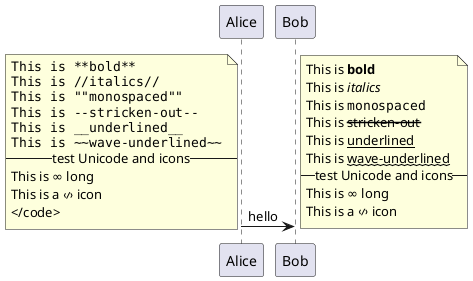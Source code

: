 @startuml
Alice -> Bob : hello
note left
	<code>
	This is **bold**
	This is //italics//
	This is ""monospaced""
	This is --stricken-out--
	This is __underlined__
	This is ~~wave-underlined~~
	--test Unicode and icons--
	This is <U+221E> long
	This is a <&code> icon
	</code>
end note
note right
	This is **bold**
	This is //italics//
	This is ""monospaced""
	This is --stricken-out--
	This is __underlined__
	This is ~~wave-underlined~~
	--test Unicode and icons--
	This is <U+221E> long
	This is a <&code> icon
end note
@enduml


